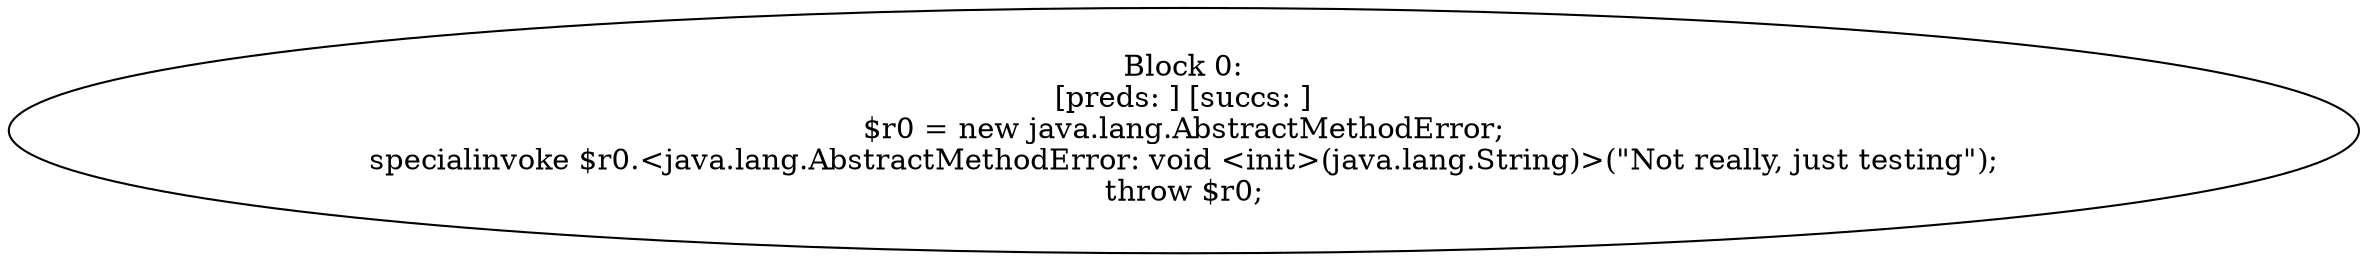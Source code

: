 digraph "unitGraph" {
    "Block 0:
[preds: ] [succs: ]
$r0 = new java.lang.AbstractMethodError;
specialinvoke $r0.<java.lang.AbstractMethodError: void <init>(java.lang.String)>(\"Not really, just testing\");
throw $r0;
"
}
